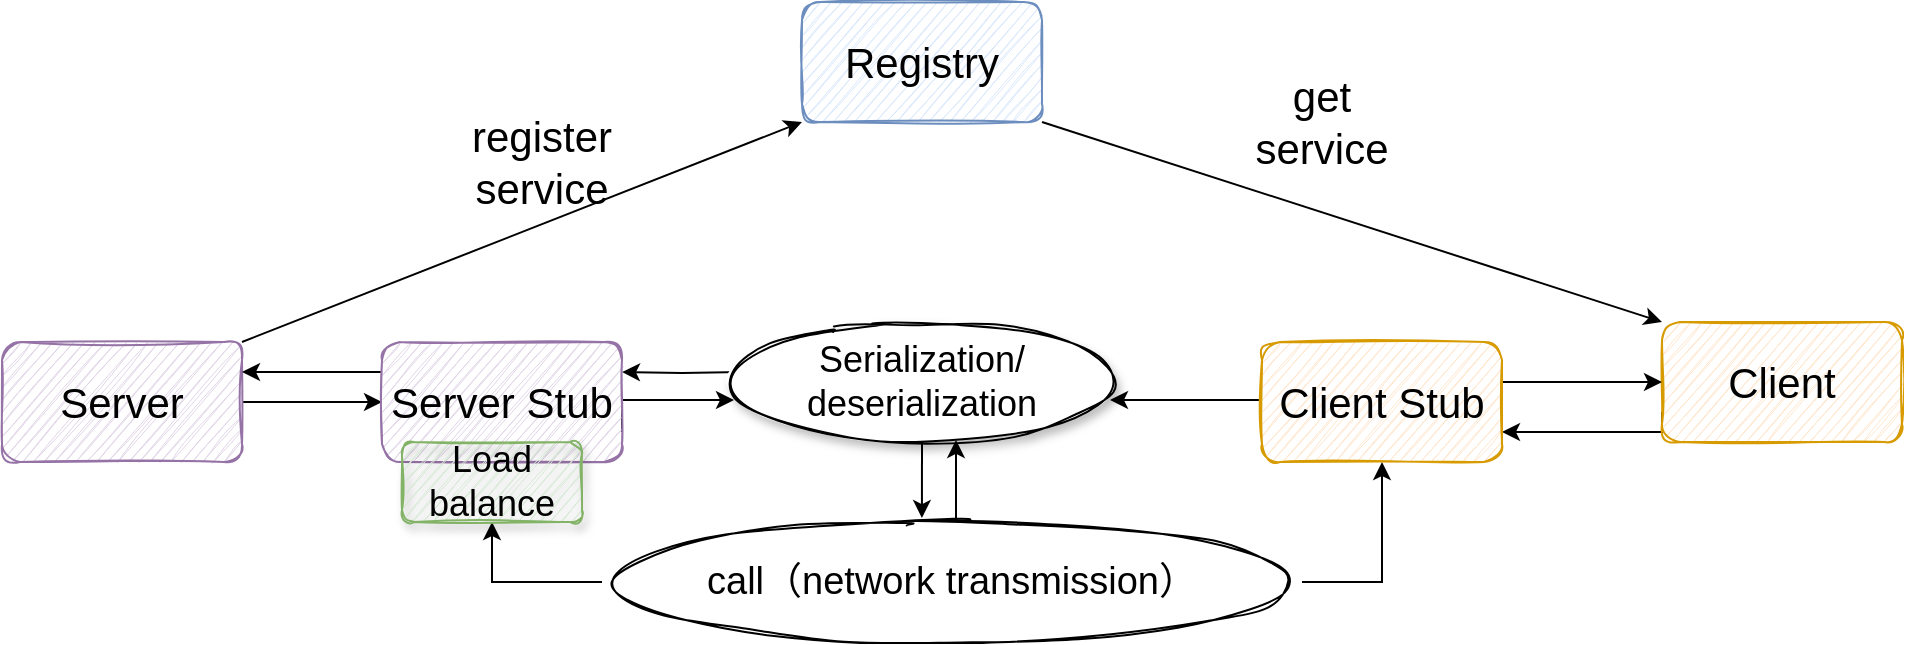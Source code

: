 <mxfile version="13.4.5" type="device"><diagram id="nUFI0e_fku_1LcvLPydK" name="Page-1"><mxGraphModel dx="1933" dy="900" grid="1" gridSize="10" guides="1" tooltips="1" connect="1" arrows="1" fold="1" page="1" pageScale="1" pageWidth="827" pageHeight="1169" math="0" shadow="0"><root><mxCell id="0"/><mxCell id="1" parent="0"/><mxCell id="EGxFBMi3LygtZUwmCRaQ-1" value="Registry" style="rounded=1;whiteSpace=wrap;html=1;fontSize=21;fillColor=#dae8fc;strokeColor=#6c8ebf;sketch=1;" vertex="1" parent="1"><mxGeometry x="310" y="210" width="120" height="60" as="geometry"/></mxCell><mxCell id="EGxFBMi3LygtZUwmCRaQ-47" style="edgeStyle=orthogonalEdgeStyle;rounded=0;orthogonalLoop=1;jettySize=auto;html=1;entryX=0;entryY=0.5;entryDx=0;entryDy=0;fontSize=18;" edge="1" parent="1" source="EGxFBMi3LygtZUwmCRaQ-2" target="EGxFBMi3LygtZUwmCRaQ-23"><mxGeometry relative="1" as="geometry"/></mxCell><mxCell id="EGxFBMi3LygtZUwmCRaQ-2" value="Server" style="rounded=1;whiteSpace=wrap;html=1;fontSize=21;fillColor=#e1d5e7;strokeColor=#9673a6;sketch=1;" vertex="1" parent="1"><mxGeometry x="-90" y="380" width="120" height="60" as="geometry"/></mxCell><mxCell id="EGxFBMi3LygtZUwmCRaQ-50" style="edgeStyle=orthogonalEdgeStyle;rounded=0;orthogonalLoop=1;jettySize=auto;html=1;exitX=0;exitY=0.75;exitDx=0;exitDy=0;entryX=1;entryY=0.75;entryDx=0;entryDy=0;fontSize=18;" edge="1" parent="1" source="EGxFBMi3LygtZUwmCRaQ-4" target="EGxFBMi3LygtZUwmCRaQ-28"><mxGeometry relative="1" as="geometry"><Array as="points"><mxPoint x="740" y="425"/></Array></mxGeometry></mxCell><mxCell id="EGxFBMi3LygtZUwmCRaQ-4" value="Client" style="rounded=1;whiteSpace=wrap;html=1;fontSize=21;fillColor=#ffe6cc;strokeColor=#d79b00;sketch=1;" vertex="1" parent="1"><mxGeometry x="740" y="370" width="120" height="60" as="geometry"/></mxCell><mxCell id="EGxFBMi3LygtZUwmCRaQ-5" value="" style="endArrow=classic;html=1;fontSize=21;entryX=0;entryY=1;entryDx=0;entryDy=0;exitX=1;exitY=0;exitDx=0;exitDy=0;" edge="1" parent="1" source="EGxFBMi3LygtZUwmCRaQ-2" target="EGxFBMi3LygtZUwmCRaQ-1"><mxGeometry width="50" height="50" relative="1" as="geometry"><mxPoint x="190" y="380" as="sourcePoint"/><mxPoint x="240" y="330" as="targetPoint"/></mxGeometry></mxCell><mxCell id="EGxFBMi3LygtZUwmCRaQ-6" value="" style="endArrow=classic;html=1;fontSize=21;entryX=0;entryY=0;entryDx=0;entryDy=0;exitX=1;exitY=1;exitDx=0;exitDy=0;" edge="1" parent="1" source="EGxFBMi3LygtZUwmCRaQ-1" target="EGxFBMi3LygtZUwmCRaQ-4"><mxGeometry width="50" height="50" relative="1" as="geometry"><mxPoint x="350" y="370" as="sourcePoint"/><mxPoint x="430" y="270" as="targetPoint"/></mxGeometry></mxCell><mxCell id="EGxFBMi3LygtZUwmCRaQ-7" value="register service" style="text;html=1;strokeColor=none;fillColor=none;align=center;verticalAlign=middle;whiteSpace=wrap;rounded=0;fontSize=21;rotation=0;" vertex="1" parent="1"><mxGeometry x="160" y="280" width="40" height="20" as="geometry"/></mxCell><mxCell id="EGxFBMi3LygtZUwmCRaQ-8" value="get&lt;br&gt;service" style="text;html=1;strokeColor=none;fillColor=none;align=center;verticalAlign=middle;whiteSpace=wrap;rounded=0;fontSize=21;rotation=0;" vertex="1" parent="1"><mxGeometry x="550" y="260" width="40" height="20" as="geometry"/></mxCell><mxCell id="EGxFBMi3LygtZUwmCRaQ-20" style="edgeStyle=orthogonalEdgeStyle;rounded=0;orthogonalLoop=1;jettySize=auto;html=1;exitX=0.5;exitY=1;exitDx=0;exitDy=0;entryX=0.457;entryY=-0.033;entryDx=0;entryDy=0;entryPerimeter=0;fontSize=18;" edge="1" parent="1" source="EGxFBMi3LygtZUwmCRaQ-12" target="EGxFBMi3LygtZUwmCRaQ-15"><mxGeometry relative="1" as="geometry"/></mxCell><mxCell id="EGxFBMi3LygtZUwmCRaQ-44" style="edgeStyle=orthogonalEdgeStyle;rounded=0;orthogonalLoop=1;jettySize=auto;html=1;entryX=1;entryY=0.25;entryDx=0;entryDy=0;fontSize=18;" edge="1" parent="1" target="EGxFBMi3LygtZUwmCRaQ-23"><mxGeometry relative="1" as="geometry"><mxPoint x="280" y="395" as="sourcePoint"/></mxGeometry></mxCell><mxCell id="EGxFBMi3LygtZUwmCRaQ-12" value="Serialization/&lt;br style=&quot;font-size: 18px;&quot;&gt;deserialization" style="ellipse;whiteSpace=wrap;html=1;shadow=1;sketch=1;fontSize=18;" vertex="1" parent="1"><mxGeometry x="270" y="370" width="200" height="60" as="geometry"/></mxCell><mxCell id="EGxFBMi3LygtZUwmCRaQ-35" style="edgeStyle=orthogonalEdgeStyle;rounded=0;orthogonalLoop=1;jettySize=auto;html=1;fontSize=18;entryX=0.5;entryY=1;entryDx=0;entryDy=0;exitX=1;exitY=0.5;exitDx=0;exitDy=0;" edge="1" parent="1" source="EGxFBMi3LygtZUwmCRaQ-15" target="EGxFBMi3LygtZUwmCRaQ-28"><mxGeometry relative="1" as="geometry"><mxPoint x="600" y="450" as="targetPoint"/></mxGeometry></mxCell><mxCell id="EGxFBMi3LygtZUwmCRaQ-45" style="edgeStyle=orthogonalEdgeStyle;rounded=0;orthogonalLoop=1;jettySize=auto;html=1;entryX=0.585;entryY=0.983;entryDx=0;entryDy=0;entryPerimeter=0;fontSize=18;" edge="1" parent="1" source="EGxFBMi3LygtZUwmCRaQ-15" target="EGxFBMi3LygtZUwmCRaQ-12"><mxGeometry relative="1" as="geometry"><Array as="points"><mxPoint x="387" y="450"/><mxPoint x="387" y="450"/></Array></mxGeometry></mxCell><mxCell id="EGxFBMi3LygtZUwmCRaQ-54" style="edgeStyle=orthogonalEdgeStyle;rounded=0;orthogonalLoop=1;jettySize=auto;html=1;exitX=0;exitY=0.5;exitDx=0;exitDy=0;entryX=0.5;entryY=1;entryDx=0;entryDy=0;fontSize=18;" edge="1" parent="1" source="EGxFBMi3LygtZUwmCRaQ-15" target="EGxFBMi3LygtZUwmCRaQ-38"><mxGeometry relative="1" as="geometry"/></mxCell><mxCell id="EGxFBMi3LygtZUwmCRaQ-15" value="&lt;span style=&quot;font-size: 19px;&quot;&gt;call（network transmission）&lt;/span&gt;" style="ellipse;whiteSpace=wrap;html=1;sketch=1;fontSize=19;" vertex="1" parent="1"><mxGeometry x="210" y="470" width="350" height="60" as="geometry"/></mxCell><mxCell id="EGxFBMi3LygtZUwmCRaQ-34" style="edgeStyle=orthogonalEdgeStyle;rounded=0;orthogonalLoop=1;jettySize=auto;html=1;exitX=1;exitY=0.75;exitDx=0;exitDy=0;entryX=0.03;entryY=0.65;entryDx=0;entryDy=0;fontSize=18;entryPerimeter=0;" edge="1" parent="1" source="EGxFBMi3LygtZUwmCRaQ-23" target="EGxFBMi3LygtZUwmCRaQ-12"><mxGeometry relative="1" as="geometry"><Array as="points"><mxPoint x="220" y="409"/></Array></mxGeometry></mxCell><mxCell id="EGxFBMi3LygtZUwmCRaQ-46" style="edgeStyle=orthogonalEdgeStyle;rounded=0;orthogonalLoop=1;jettySize=auto;html=1;exitX=0;exitY=0.25;exitDx=0;exitDy=0;entryX=1;entryY=0.25;entryDx=0;entryDy=0;fontSize=18;" edge="1" parent="1" source="EGxFBMi3LygtZUwmCRaQ-23" target="EGxFBMi3LygtZUwmCRaQ-2"><mxGeometry relative="1" as="geometry"/></mxCell><mxCell id="EGxFBMi3LygtZUwmCRaQ-23" value="Server Stub" style="rounded=1;whiteSpace=wrap;html=1;fontSize=21;fillColor=#e1d5e7;strokeColor=#9673a6;sketch=1;" vertex="1" parent="1"><mxGeometry x="100" y="380" width="120" height="60" as="geometry"/></mxCell><mxCell id="EGxFBMi3LygtZUwmCRaQ-39" style="edgeStyle=orthogonalEdgeStyle;rounded=0;orthogonalLoop=1;jettySize=auto;html=1;fontSize=18;entryX=0;entryY=0.5;entryDx=0;entryDy=0;" edge="1" parent="1" source="EGxFBMi3LygtZUwmCRaQ-28" target="EGxFBMi3LygtZUwmCRaQ-4"><mxGeometry relative="1" as="geometry"><mxPoint x="730" y="400" as="targetPoint"/><Array as="points"><mxPoint x="690" y="400"/><mxPoint x="690" y="400"/></Array></mxGeometry></mxCell><mxCell id="EGxFBMi3LygtZUwmCRaQ-42" style="edgeStyle=orthogonalEdgeStyle;rounded=0;orthogonalLoop=1;jettySize=auto;html=1;entryX=0.97;entryY=0.65;entryDx=0;entryDy=0;entryPerimeter=0;fontSize=18;" edge="1" parent="1" source="EGxFBMi3LygtZUwmCRaQ-28" target="EGxFBMi3LygtZUwmCRaQ-12"><mxGeometry relative="1" as="geometry"><Array as="points"><mxPoint x="510" y="409"/><mxPoint x="510" y="409"/></Array></mxGeometry></mxCell><mxCell id="EGxFBMi3LygtZUwmCRaQ-28" value="Client Stub" style="rounded=1;whiteSpace=wrap;html=1;fontSize=21;fillColor=#ffe6cc;strokeColor=#d79b00;sketch=1;" vertex="1" parent="1"><mxGeometry x="540" y="380" width="120" height="60" as="geometry"/></mxCell><mxCell id="EGxFBMi3LygtZUwmCRaQ-38" value="Load balance" style="rounded=1;whiteSpace=wrap;html=1;shadow=1;sketch=1;fontSize=18;fillColor=#d5e8d4;strokeColor=#82b366;" vertex="1" parent="1"><mxGeometry x="110" y="430" width="90" height="40" as="geometry"/></mxCell></root></mxGraphModel></diagram></mxfile>